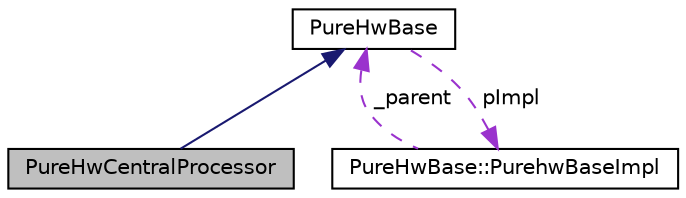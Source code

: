 digraph "PureHwCentralProcessor"
{
 // LATEX_PDF_SIZE
  edge [fontname="Helvetica",fontsize="10",labelfontname="Helvetica",labelfontsize="10"];
  node [fontname="Helvetica",fontsize="10",shape=record];
  Node1 [label="PureHwCentralProcessor",height=0.2,width=0.4,color="black", fillcolor="grey75", style="filled", fontcolor="black",tooltip="Pure central processor capabilities class."];
  Node2 -> Node1 [dir="back",color="midnightblue",fontsize="10",style="solid",fontname="Helvetica"];
  Node2 [label="PureHwBase",height=0.2,width=0.4,color="black", fillcolor="white", style="filled",URL="$class_pure_hw_base.html",tooltip="Base class for Pure hardware classes."];
  Node3 -> Node2 [dir="back",color="darkorchid3",fontsize="10",style="dashed",label=" pImpl" ,fontname="Helvetica"];
  Node3 [label="PureHwBase::PurehwBaseImpl",height=0.2,width=0.4,color="black", fillcolor="white", style="filled",URL="$class_pure_hw_base_1_1_purehw_base_impl.html",tooltip=" "];
  Node2 -> Node3 [dir="back",color="darkorchid3",fontsize="10",style="dashed",label=" _parent" ,fontname="Helvetica"];
}
